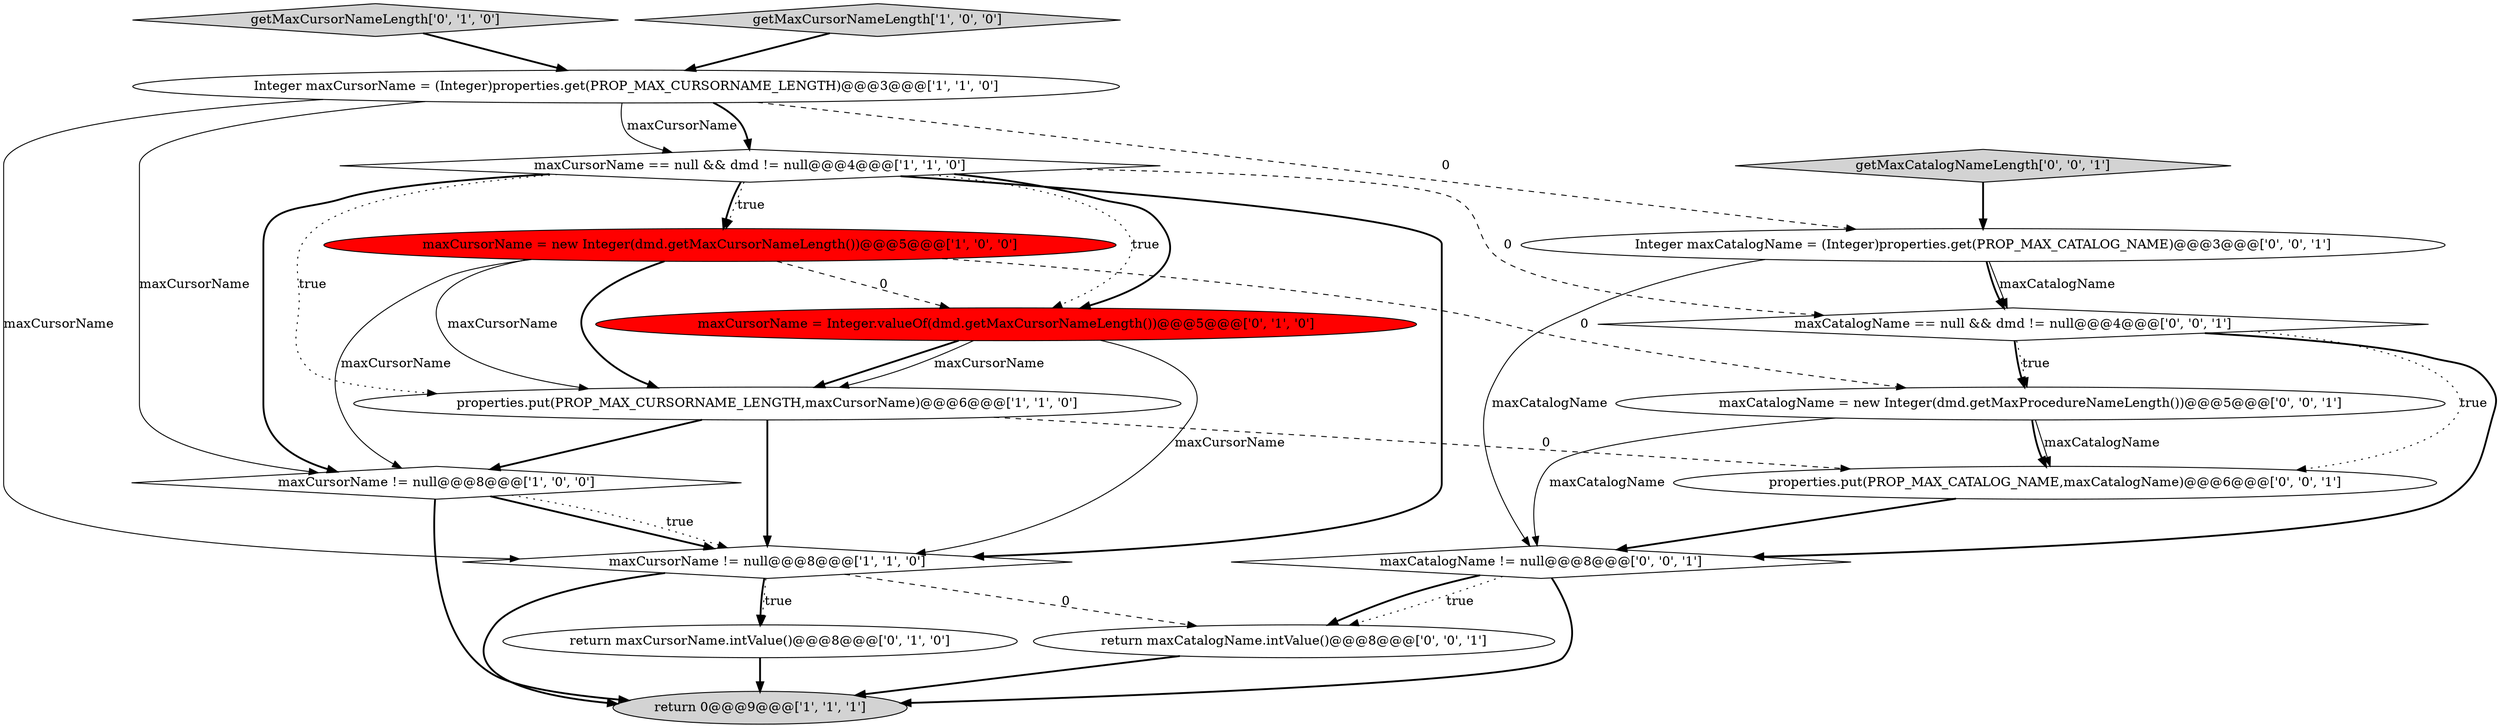 digraph {
2 [style = filled, label = "maxCursorName != null@@@8@@@['1', '1', '0']", fillcolor = white, shape = diamond image = "AAA0AAABBB1BBB"];
7 [style = filled, label = "maxCursorName == null && dmd != null@@@4@@@['1', '1', '0']", fillcolor = white, shape = diamond image = "AAA0AAABBB1BBB"];
1 [style = filled, label = "maxCursorName != null@@@8@@@['1', '0', '0']", fillcolor = white, shape = diamond image = "AAA0AAABBB1BBB"];
13 [style = filled, label = "Integer maxCatalogName = (Integer)properties.get(PROP_MAX_CATALOG_NAME)@@@3@@@['0', '0', '1']", fillcolor = white, shape = ellipse image = "AAA0AAABBB3BBB"];
0 [style = filled, label = "properties.put(PROP_MAX_CURSORNAME_LENGTH,maxCursorName)@@@6@@@['1', '1', '0']", fillcolor = white, shape = ellipse image = "AAA0AAABBB1BBB"];
9 [style = filled, label = "maxCursorName = Integer.valueOf(dmd.getMaxCursorNameLength())@@@5@@@['0', '1', '0']", fillcolor = red, shape = ellipse image = "AAA1AAABBB2BBB"];
3 [style = filled, label = "Integer maxCursorName = (Integer)properties.get(PROP_MAX_CURSORNAME_LENGTH)@@@3@@@['1', '1', '0']", fillcolor = white, shape = ellipse image = "AAA0AAABBB1BBB"];
15 [style = filled, label = "return maxCatalogName.intValue()@@@8@@@['0', '0', '1']", fillcolor = white, shape = ellipse image = "AAA0AAABBB3BBB"];
17 [style = filled, label = "properties.put(PROP_MAX_CATALOG_NAME,maxCatalogName)@@@6@@@['0', '0', '1']", fillcolor = white, shape = ellipse image = "AAA0AAABBB3BBB"];
8 [style = filled, label = "return maxCursorName.intValue()@@@8@@@['0', '1', '0']", fillcolor = white, shape = ellipse image = "AAA0AAABBB2BBB"];
16 [style = filled, label = "getMaxCatalogNameLength['0', '0', '1']", fillcolor = lightgray, shape = diamond image = "AAA0AAABBB3BBB"];
10 [style = filled, label = "getMaxCursorNameLength['0', '1', '0']", fillcolor = lightgray, shape = diamond image = "AAA0AAABBB2BBB"];
4 [style = filled, label = "maxCursorName = new Integer(dmd.getMaxCursorNameLength())@@@5@@@['1', '0', '0']", fillcolor = red, shape = ellipse image = "AAA1AAABBB1BBB"];
6 [style = filled, label = "getMaxCursorNameLength['1', '0', '0']", fillcolor = lightgray, shape = diamond image = "AAA0AAABBB1BBB"];
11 [style = filled, label = "maxCatalogName == null && dmd != null@@@4@@@['0', '0', '1']", fillcolor = white, shape = diamond image = "AAA0AAABBB3BBB"];
5 [style = filled, label = "return 0@@@9@@@['1', '1', '1']", fillcolor = lightgray, shape = ellipse image = "AAA0AAABBB1BBB"];
12 [style = filled, label = "maxCatalogName = new Integer(dmd.getMaxProcedureNameLength())@@@5@@@['0', '0', '1']", fillcolor = white, shape = ellipse image = "AAA0AAABBB3BBB"];
14 [style = filled, label = "maxCatalogName != null@@@8@@@['0', '0', '1']", fillcolor = white, shape = diamond image = "AAA0AAABBB3BBB"];
1->5 [style = bold, label=""];
6->3 [style = bold, label=""];
16->13 [style = bold, label=""];
7->1 [style = bold, label=""];
9->0 [style = bold, label=""];
11->14 [style = bold, label=""];
0->2 [style = bold, label=""];
12->17 [style = bold, label=""];
11->12 [style = dotted, label="true"];
3->7 [style = solid, label="maxCursorName"];
4->0 [style = solid, label="maxCursorName"];
11->17 [style = dotted, label="true"];
7->11 [style = dashed, label="0"];
12->14 [style = solid, label="maxCatalogName"];
9->0 [style = solid, label="maxCursorName"];
10->3 [style = bold, label=""];
11->12 [style = bold, label=""];
7->4 [style = bold, label=""];
7->9 [style = dotted, label="true"];
7->0 [style = dotted, label="true"];
3->13 [style = dashed, label="0"];
12->17 [style = solid, label="maxCatalogName"];
0->17 [style = dashed, label="0"];
13->11 [style = bold, label=""];
13->14 [style = solid, label="maxCatalogName"];
15->5 [style = bold, label=""];
4->0 [style = bold, label=""];
4->12 [style = dashed, label="0"];
2->15 [style = dashed, label="0"];
7->9 [style = bold, label=""];
4->9 [style = dashed, label="0"];
14->15 [style = dotted, label="true"];
13->11 [style = solid, label="maxCatalogName"];
4->1 [style = solid, label="maxCursorName"];
3->1 [style = solid, label="maxCursorName"];
3->7 [style = bold, label=""];
3->2 [style = solid, label="maxCursorName"];
8->5 [style = bold, label=""];
17->14 [style = bold, label=""];
7->2 [style = bold, label=""];
0->1 [style = bold, label=""];
7->4 [style = dotted, label="true"];
9->2 [style = solid, label="maxCursorName"];
14->15 [style = bold, label=""];
1->2 [style = bold, label=""];
1->2 [style = dotted, label="true"];
2->8 [style = dotted, label="true"];
2->8 [style = bold, label=""];
2->5 [style = bold, label=""];
14->5 [style = bold, label=""];
}
